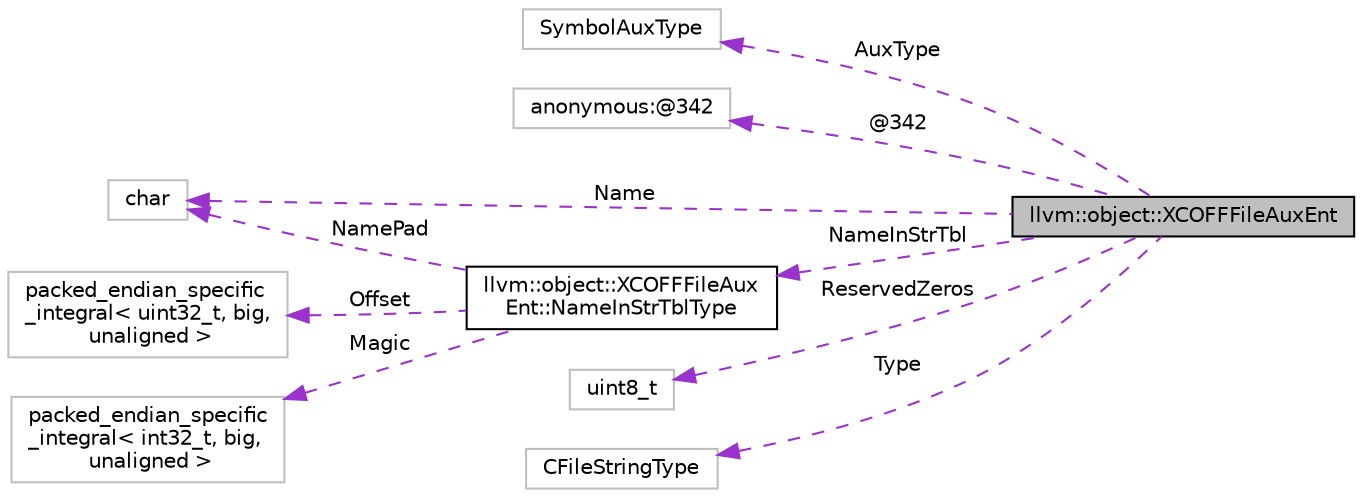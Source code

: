 digraph "llvm::object::XCOFFFileAuxEnt"
{
 // LATEX_PDF_SIZE
  bgcolor="transparent";
  edge [fontname="Helvetica",fontsize="10",labelfontname="Helvetica",labelfontsize="10"];
  node [fontname="Helvetica",fontsize="10",shape=record];
  rankdir="LR";
  Node1 [label="llvm::object::XCOFFFileAuxEnt",height=0.2,width=0.4,color="black", fillcolor="grey75", style="filled", fontcolor="black",tooltip=" "];
  Node2 -> Node1 [dir="back",color="darkorchid3",fontsize="10",style="dashed",label=" AuxType" ,fontname="Helvetica"];
  Node2 [label="SymbolAuxType",height=0.2,width=0.4,color="grey75",tooltip=" "];
  Node3 -> Node1 [dir="back",color="darkorchid3",fontsize="10",style="dashed",label=" @342" ,fontname="Helvetica"];
  Node3 [label="anonymous:@342",height=0.2,width=0.4,color="grey75",tooltip=" "];
  Node4 -> Node1 [dir="back",color="darkorchid3",fontsize="10",style="dashed",label=" Name" ,fontname="Helvetica"];
  Node4 [label="char",height=0.2,width=0.4,color="grey75",tooltip=" "];
  Node5 -> Node1 [dir="back",color="darkorchid3",fontsize="10",style="dashed",label=" NameInStrTbl" ,fontname="Helvetica"];
  Node5 [label="llvm::object::XCOFFFileAux\lEnt::NameInStrTblType",height=0.2,width=0.4,color="black",URL="$structllvm_1_1object_1_1XCOFFFileAuxEnt_1_1NameInStrTblType.html",tooltip=" "];
  Node4 -> Node5 [dir="back",color="darkorchid3",fontsize="10",style="dashed",label=" NamePad" ,fontname="Helvetica"];
  Node6 -> Node5 [dir="back",color="darkorchid3",fontsize="10",style="dashed",label=" Offset" ,fontname="Helvetica"];
  Node6 [label="packed_endian_specific\l_integral\< uint32_t, big,\l unaligned \>",height=0.2,width=0.4,color="grey75",tooltip=" "];
  Node7 -> Node5 [dir="back",color="darkorchid3",fontsize="10",style="dashed",label=" Magic" ,fontname="Helvetica"];
  Node7 [label="packed_endian_specific\l_integral\< int32_t, big,\l unaligned \>",height=0.2,width=0.4,color="grey75",tooltip=" "];
  Node8 -> Node1 [dir="back",color="darkorchid3",fontsize="10",style="dashed",label=" ReservedZeros" ,fontname="Helvetica"];
  Node8 [label="uint8_t",height=0.2,width=0.4,color="grey75",tooltip=" "];
  Node9 -> Node1 [dir="back",color="darkorchid3",fontsize="10",style="dashed",label=" Type" ,fontname="Helvetica"];
  Node9 [label="CFileStringType",height=0.2,width=0.4,color="grey75",tooltip=" "];
}

